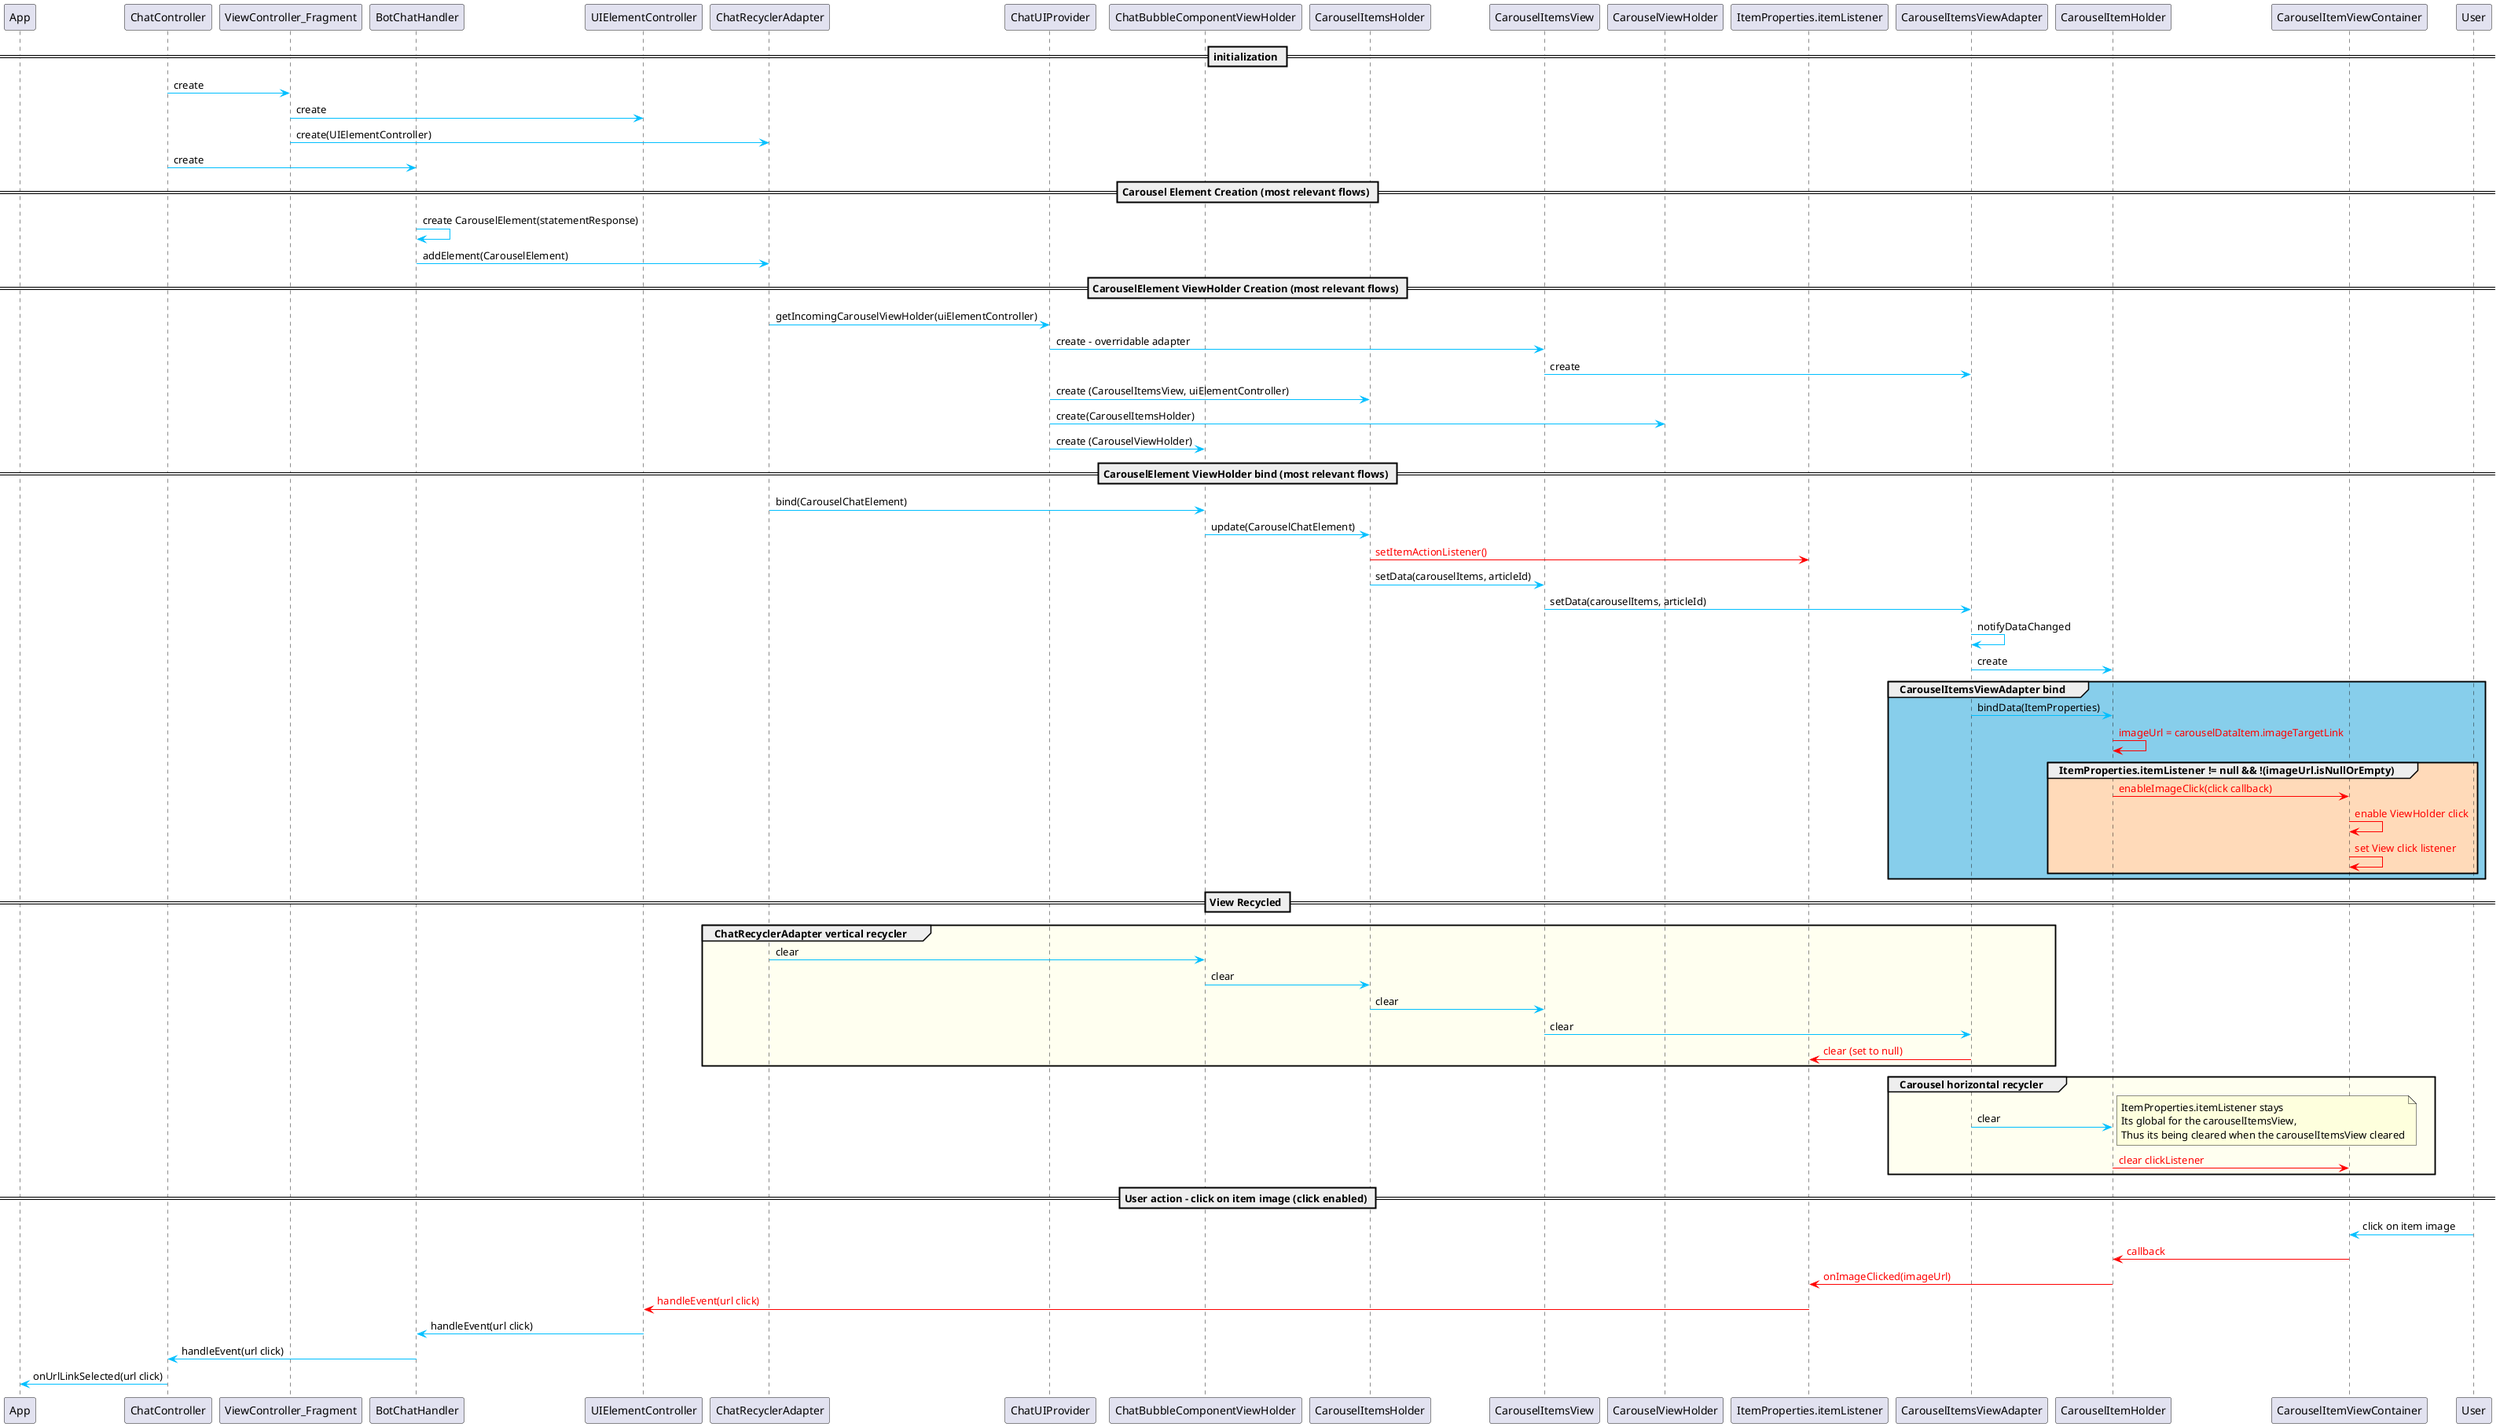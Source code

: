 @startuml

skinparam sequence {
ArrowColor DeepSkyBlue
}

participant App
participant ChatController
participant ViewController_Fragment
participant BotChatHandler
participant UIElementController
participant ChatRecyclerAdapter
participant ChatUIProvider
participant ChatBubbleComponentViewHolder
participant CarouselItemsHolder
participant CarouselItemsView
participant CarouselViewHolder
participant ItemProperties.itemListener
participant CarouselItemsViewAdapter
participant CarouselItemHolder
participant CarouselItemViewContainer
participant User


== initialization ==

ChatController -> ViewController_Fragment: create
ViewController_Fragment -> UIElementController: create
ViewController_Fragment -> ChatRecyclerAdapter: create(UIElementController)
ChatController -> BotChatHandler: create

== Carousel Element Creation (most relevant flows) ==

BotChatHandler -> BotChatHandler: create CarouselElement(statementResponse)
BotChatHandler -> ChatRecyclerAdapter: addElement(CarouselElement)

== CarouselElement ViewHolder Creation (most relevant flows) ==

ChatRecyclerAdapter -> ChatUIProvider: getIncomingCarouselViewHolder(uiElementController)
ChatUIProvider -> CarouselItemsView: create - overridable adapter
CarouselItemsView -> CarouselItemsViewAdapter: create
ChatUIProvider -> CarouselItemsHolder: create (CarouselItemsView, uiElementController)

ChatUIProvider -> CarouselViewHolder: create(CarouselItemsHolder)
ChatUIProvider -> ChatBubbleComponentViewHolder: create (CarouselViewHolder)

== CarouselElement ViewHolder bind (most relevant flows) ==

ChatRecyclerAdapter -> ChatBubbleComponentViewHolder: bind(CarouselChatElement)
ChatBubbleComponentViewHolder -> CarouselItemsHolder: update(CarouselChatElement)
CarouselItemsHolder -[#Red]> ItemProperties.itemListener: <font color=red>setItemActionListener()
CarouselItemsHolder -> CarouselItemsView: setData(carouselItems, articleId)
CarouselItemsView -> CarouselItemsViewAdapter: setData(carouselItems, articleId)
CarouselItemsViewAdapter -> CarouselItemsViewAdapter: notifyDataChanged

CarouselItemsViewAdapter -> CarouselItemHolder: create

group #skyblue CarouselItemsViewAdapter bind
CarouselItemsViewAdapter -> CarouselItemHolder: bindData(ItemProperties)
    CarouselItemHolder -[#Red]> CarouselItemHolder: <font color=red>imageUrl = carouselDataItem.imageTargetLink
    group  #PeachPuff ItemProperties.itemListener != null && !(imageUrl.isNullOrEmpty)
       CarouselItemHolder -[#Red]> CarouselItemViewContainer: <font color=red>enableImageClick(click callback)
       CarouselItemViewContainer -[#Red]> CarouselItemViewContainer: <font color=red>enable ViewHolder click
       CarouselItemViewContainer -[#Red]> CarouselItemViewContainer: <font color=red>set View click listener
    end
end

== View Recycled ==

group #ivory ChatRecyclerAdapter vertical recycler

ChatRecyclerAdapter -> ChatBubbleComponentViewHolder: clear
ChatBubbleComponentViewHolder -> CarouselItemsHolder: clear
CarouselItemsHolder -> CarouselItemsView: clear
CarouselItemsView -> CarouselItemsViewAdapter: clear
CarouselItemsViewAdapter -[#Red]> ItemProperties.itemListener: <font color=red>clear (set to null)
end

group #ivory Carousel horizontal recycler
CarouselItemsViewAdapter -> CarouselItemHolder: clear
note right
ItemProperties.itemListener stays
Its global for the carouselItemsView,
Thus its being cleared when the carouselItemsView cleared
end note
CarouselItemHolder -[#Red]> CarouselItemViewContainer: <font color=red>clear clickListener
end

== User action - click on item image (click enabled) ==

User -> CarouselItemViewContainer: click on item image
CarouselItemViewContainer -[#Red]> CarouselItemHolder: <font color=red>callback
CarouselItemHolder -[#Red]> ItemProperties.itemListener: <font color=red>onImageClicked(imageUrl)
ItemProperties.itemListener -[#Red]> UIElementController: <font color=red>handleEvent(url click)
UIElementController -> BotChatHandler: handleEvent(url click)
BotChatHandler -> ChatController: handleEvent(url click)
ChatController -> App: onUrlLinkSelected(url click)

@enduml